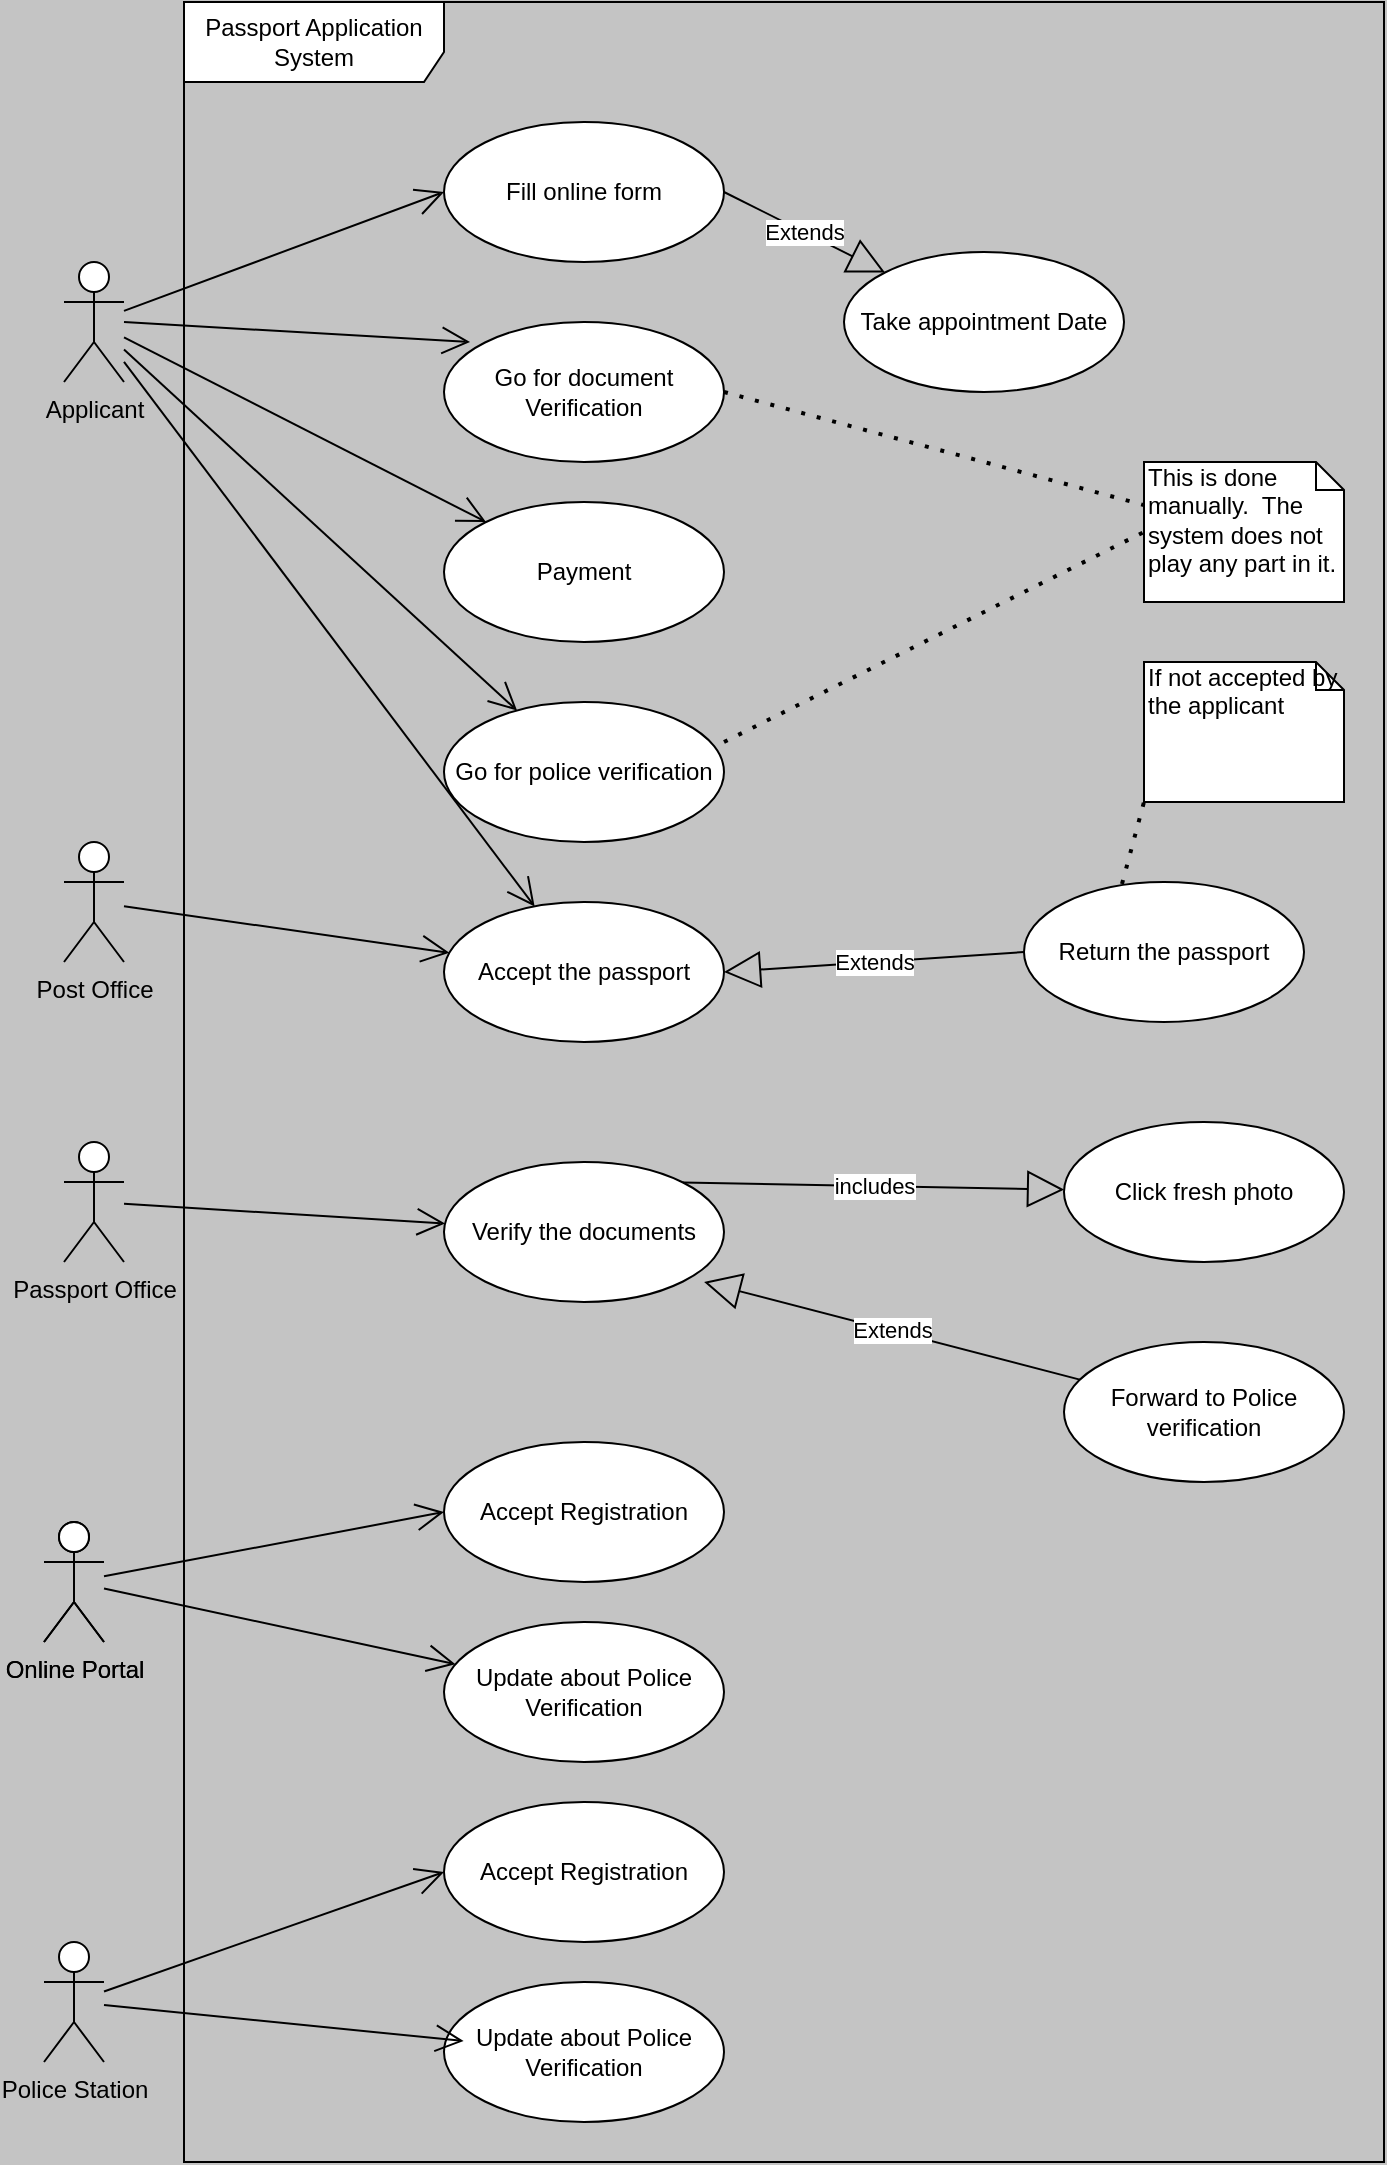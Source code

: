 <mxfile version="13.6.9" type="device"><diagram id="WzdbmIbqAi9RANnxF1Tx" name="Page-1"><mxGraphModel dx="868" dy="474" grid="1" gridSize="10" guides="1" tooltips="1" connect="1" arrows="1" fold="1" page="1" pageScale="1" pageWidth="850" pageHeight="1100" background="#C4C4C4" math="0" shadow="0"><root><mxCell id="0"/><mxCell id="1" parent="0"/><mxCell id="tyVzZwoFvn9dL33blCX9-55" value="Passport Application System&lt;br&gt;" style="shape=umlFrame;whiteSpace=wrap;html=1;width=130;height=40;" parent="1" vertex="1"><mxGeometry x="240" y="870" width="600" height="1080" as="geometry"/></mxCell><mxCell id="IirgdNluDN9N_DgyGO3W-1" value="Applicant" style="shape=umlActor;verticalLabelPosition=bottom;verticalAlign=top;html=1;" parent="1" vertex="1"><mxGeometry x="180" y="1000" width="30" height="60" as="geometry"/></mxCell><mxCell id="IirgdNluDN9N_DgyGO3W-2" value="Fill online form" style="ellipse;whiteSpace=wrap;html=1;" parent="1" vertex="1"><mxGeometry x="370" y="930" width="140" height="70" as="geometry"/></mxCell><mxCell id="tyVzZwoFvn9dL33blCX9-1" value="Take appointment Date" style="ellipse;whiteSpace=wrap;html=1;" parent="1" vertex="1"><mxGeometry x="570" y="995" width="140" height="70" as="geometry"/></mxCell><mxCell id="tyVzZwoFvn9dL33blCX9-9" value="" style="endArrow=open;endFill=1;endSize=12;html=1;entryX=0;entryY=0.5;entryDx=0;entryDy=0;" parent="1" source="IirgdNluDN9N_DgyGO3W-1" target="IirgdNluDN9N_DgyGO3W-2" edge="1"><mxGeometry width="160" relative="1" as="geometry"><mxPoint x="340" y="1030" as="sourcePoint"/><mxPoint x="500" y="1030" as="targetPoint"/></mxGeometry></mxCell><mxCell id="tyVzZwoFvn9dL33blCX9-11" value="Extends" style="endArrow=block;endSize=16;endFill=0;html=1;exitX=1;exitY=0.5;exitDx=0;exitDy=0;" parent="1" source="IirgdNluDN9N_DgyGO3W-2" target="tyVzZwoFvn9dL33blCX9-1" edge="1"><mxGeometry width="160" relative="1" as="geometry"><mxPoint x="340" y="1030" as="sourcePoint"/><mxPoint x="500" y="1030" as="targetPoint"/></mxGeometry></mxCell><mxCell id="tyVzZwoFvn9dL33blCX9-12" value="Go for document Verification" style="ellipse;whiteSpace=wrap;html=1;" parent="1" vertex="1"><mxGeometry x="370" y="1030" width="140" height="70" as="geometry"/></mxCell><mxCell id="tyVzZwoFvn9dL33blCX9-14" value="" style="endArrow=open;endFill=1;endSize=12;html=1;entryX=0.093;entryY=0.143;entryDx=0;entryDy=0;entryPerimeter=0;" parent="1" target="tyVzZwoFvn9dL33blCX9-12" edge="1"><mxGeometry width="160" relative="1" as="geometry"><mxPoint x="210" y="1030" as="sourcePoint"/><mxPoint x="370" y="1030" as="targetPoint"/></mxGeometry></mxCell><mxCell id="tyVzZwoFvn9dL33blCX9-15" value="Passport Office&lt;br&gt;" style="shape=umlActor;verticalLabelPosition=bottom;verticalAlign=top;html=1;" parent="1" vertex="1"><mxGeometry x="180" y="1440" width="30" height="60" as="geometry"/></mxCell><mxCell id="tyVzZwoFvn9dL33blCX9-18" value="Verify the documents" style="ellipse;whiteSpace=wrap;html=1;" parent="1" vertex="1"><mxGeometry x="370" y="1450" width="140" height="70" as="geometry"/></mxCell><mxCell id="tyVzZwoFvn9dL33blCX9-19" value="This is done manually.&amp;nbsp; The system does not play any part in it.&amp;nbsp;" style="shape=note;whiteSpace=wrap;html=1;size=14;verticalAlign=top;align=left;spacingTop=-6;" parent="1" vertex="1"><mxGeometry x="720" y="1100" width="100" height="70" as="geometry"/></mxCell><mxCell id="tyVzZwoFvn9dL33blCX9-20" value="includes" style="endArrow=block;endSize=16;endFill=0;html=1;exitX=1;exitY=0;exitDx=0;exitDy=0;" parent="1" source="tyVzZwoFvn9dL33blCX9-18" target="tyVzZwoFvn9dL33blCX9-21" edge="1"><mxGeometry width="160" relative="1" as="geometry"><mxPoint x="500" y="1484.5" as="sourcePoint"/><mxPoint x="660" y="1484.5" as="targetPoint"/></mxGeometry></mxCell><mxCell id="tyVzZwoFvn9dL33blCX9-21" value="Click fresh photo" style="ellipse;whiteSpace=wrap;html=1;" parent="1" vertex="1"><mxGeometry x="680" y="1430" width="140" height="70" as="geometry"/></mxCell><mxCell id="tyVzZwoFvn9dL33blCX9-22" value="" style="endArrow=open;endFill=1;endSize=12;html=1;" parent="1" source="tyVzZwoFvn9dL33blCX9-15" target="tyVzZwoFvn9dL33blCX9-18" edge="1"><mxGeometry width="160" relative="1" as="geometry"><mxPoint x="220" y="1481" as="sourcePoint"/><mxPoint x="500" y="1570" as="targetPoint"/></mxGeometry></mxCell><mxCell id="tyVzZwoFvn9dL33blCX9-25" value="Forward to Police verification" style="ellipse;whiteSpace=wrap;html=1;" parent="1" vertex="1"><mxGeometry x="680" y="1540" width="140" height="70" as="geometry"/></mxCell><mxCell id="tyVzZwoFvn9dL33blCX9-26" value="Extends" style="endArrow=block;endSize=16;endFill=0;html=1;entryX=0.929;entryY=0.857;entryDx=0;entryDy=0;entryPerimeter=0;" parent="1" source="tyVzZwoFvn9dL33blCX9-25" target="tyVzZwoFvn9dL33blCX9-18" edge="1"><mxGeometry width="160" relative="1" as="geometry"><mxPoint x="340" y="1560" as="sourcePoint"/><mxPoint x="500" y="1560" as="targetPoint"/></mxGeometry></mxCell><mxCell id="tyVzZwoFvn9dL33blCX9-27" value="Go for police verification" style="ellipse;whiteSpace=wrap;html=1;" parent="1" vertex="1"><mxGeometry x="370" y="1220" width="140" height="70" as="geometry"/></mxCell><mxCell id="tyVzZwoFvn9dL33blCX9-28" value="" style="endArrow=open;endFill=1;endSize=12;html=1;" parent="1" source="IirgdNluDN9N_DgyGO3W-1" target="tyVzZwoFvn9dL33blCX9-27" edge="1"><mxGeometry width="160" relative="1" as="geometry"><mxPoint x="340" y="1220" as="sourcePoint"/><mxPoint x="500" y="1220" as="targetPoint"/></mxGeometry></mxCell><mxCell id="tyVzZwoFvn9dL33blCX9-29" value="Accept the passport" style="ellipse;whiteSpace=wrap;html=1;" parent="1" vertex="1"><mxGeometry x="370" y="1320" width="140" height="70" as="geometry"/></mxCell><mxCell id="tyVzZwoFvn9dL33blCX9-30" value="Post Office" style="shape=umlActor;verticalLabelPosition=bottom;verticalAlign=top;html=1;" parent="1" vertex="1"><mxGeometry x="180" y="1290" width="30" height="60" as="geometry"/></mxCell><mxCell id="tyVzZwoFvn9dL33blCX9-31" value="" style="endArrow=open;endFill=1;endSize=12;html=1;" parent="1" source="tyVzZwoFvn9dL33blCX9-30" target="tyVzZwoFvn9dL33blCX9-29" edge="1"><mxGeometry width="160" relative="1" as="geometry"><mxPoint x="340" y="1470" as="sourcePoint"/><mxPoint x="500" y="1470" as="targetPoint"/></mxGeometry></mxCell><mxCell id="tyVzZwoFvn9dL33blCX9-32" value="" style="endArrow=open;endFill=1;endSize=12;html=1;" parent="1" source="IirgdNluDN9N_DgyGO3W-1" target="tyVzZwoFvn9dL33blCX9-29" edge="1"><mxGeometry width="160" relative="1" as="geometry"><mxPoint x="340" y="1220" as="sourcePoint"/><mxPoint x="500" y="1220" as="targetPoint"/></mxGeometry></mxCell><mxCell id="tyVzZwoFvn9dL33blCX9-33" value="Return the passport" style="ellipse;whiteSpace=wrap;html=1;" parent="1" vertex="1"><mxGeometry x="660" y="1310" width="140" height="70" as="geometry"/></mxCell><mxCell id="tyVzZwoFvn9dL33blCX9-34" value="Extends" style="endArrow=block;endSize=16;endFill=0;html=1;entryX=1;entryY=0.5;entryDx=0;entryDy=0;exitX=0;exitY=0.5;exitDx=0;exitDy=0;" parent="1" source="tyVzZwoFvn9dL33blCX9-33" target="tyVzZwoFvn9dL33blCX9-29" edge="1"><mxGeometry width="160" relative="1" as="geometry"><mxPoint x="340" y="1470" as="sourcePoint"/><mxPoint x="500" y="1470" as="targetPoint"/></mxGeometry></mxCell><mxCell id="tyVzZwoFvn9dL33blCX9-50" value="" style="endArrow=none;dashed=1;html=1;dashPattern=1 3;strokeWidth=2;exitX=1;exitY=0.5;exitDx=0;exitDy=0;" parent="1" source="tyVzZwoFvn9dL33blCX9-12" target="tyVzZwoFvn9dL33blCX9-19" edge="1"><mxGeometry width="50" height="50" relative="1" as="geometry"><mxPoint x="400" y="1240" as="sourcePoint"/><mxPoint x="450" y="1190" as="targetPoint"/></mxGeometry></mxCell><mxCell id="tyVzZwoFvn9dL33blCX9-51" value="" style="endArrow=none;dashed=1;html=1;dashPattern=1 3;strokeWidth=2;exitX=1;exitY=0.286;exitDx=0;exitDy=0;exitPerimeter=0;entryX=0;entryY=0.5;entryDx=0;entryDy=0;entryPerimeter=0;" parent="1" source="tyVzZwoFvn9dL33blCX9-27" target="tyVzZwoFvn9dL33blCX9-19" edge="1"><mxGeometry width="50" height="50" relative="1" as="geometry"><mxPoint x="510" y="1075" as="sourcePoint"/><mxPoint x="610" y="1128.333" as="targetPoint"/></mxGeometry></mxCell><mxCell id="tyVzZwoFvn9dL33blCX9-52" value="If not accepted by the applicant" style="shape=note;whiteSpace=wrap;html=1;size=14;verticalAlign=top;align=left;spacingTop=-6;" parent="1" vertex="1"><mxGeometry x="720" y="1200" width="100" height="70" as="geometry"/></mxCell><mxCell id="tyVzZwoFvn9dL33blCX9-53" value="" style="endArrow=none;dashed=1;html=1;dashPattern=1 3;strokeWidth=2;exitX=0.35;exitY=0.014;exitDx=0;exitDy=0;exitPerimeter=0;entryX=0;entryY=1;entryDx=0;entryDy=0;entryPerimeter=0;" parent="1" source="tyVzZwoFvn9dL33blCX9-33" target="tyVzZwoFvn9dL33blCX9-52" edge="1"><mxGeometry width="50" height="50" relative="1" as="geometry"><mxPoint x="510" y="1200.02" as="sourcePoint"/><mxPoint x="737.642" y="1280" as="targetPoint"/></mxGeometry></mxCell><mxCell id="827uVxzzqWeiS8FXba4j-1" value="Online Portal" style="shape=umlActor;verticalLabelPosition=bottom;verticalAlign=top;html=1;" vertex="1" parent="1"><mxGeometry x="170" y="1630" width="30" height="60" as="geometry"/></mxCell><mxCell id="827uVxzzqWeiS8FXba4j-2" value="Accept Registration" style="ellipse;whiteSpace=wrap;html=1;" vertex="1" parent="1"><mxGeometry x="370" y="1590" width="140" height="70" as="geometry"/></mxCell><mxCell id="827uVxzzqWeiS8FXba4j-3" value="Update about Police Verification" style="ellipse;whiteSpace=wrap;html=1;" vertex="1" parent="1"><mxGeometry x="370" y="1680" width="140" height="70" as="geometry"/></mxCell><mxCell id="827uVxzzqWeiS8FXba4j-4" value="" style="endArrow=open;endFill=1;endSize=12;html=1;entryX=0;entryY=0.5;entryDx=0;entryDy=0;" edge="1" parent="1" source="827uVxzzqWeiS8FXba4j-1" target="827uVxzzqWeiS8FXba4j-2"><mxGeometry width="160" relative="1" as="geometry"><mxPoint x="250" y="1670.387" as="sourcePoint"/><mxPoint x="400.564" y="1679.998" as="targetPoint"/></mxGeometry></mxCell><mxCell id="827uVxzzqWeiS8FXba4j-5" value="" style="endArrow=open;endFill=1;endSize=12;html=1;" edge="1" parent="1" source="827uVxzzqWeiS8FXba4j-1" target="827uVxzzqWeiS8FXba4j-3"><mxGeometry width="160" relative="1" as="geometry"><mxPoint x="250" y="1702.162" as="sourcePoint"/><mxPoint x="420" y="1670" as="targetPoint"/></mxGeometry></mxCell><mxCell id="827uVxzzqWeiS8FXba4j-6" value="Online Portal" style="shape=umlActor;verticalLabelPosition=bottom;verticalAlign=top;html=1;" vertex="1" parent="1"><mxGeometry x="170" y="1630" width="30" height="60" as="geometry"/></mxCell><mxCell id="827uVxzzqWeiS8FXba4j-7" value="Accept Registration" style="ellipse;whiteSpace=wrap;html=1;" vertex="1" parent="1"><mxGeometry x="370" y="1770" width="140" height="70" as="geometry"/></mxCell><mxCell id="827uVxzzqWeiS8FXba4j-8" value="Update about Police Verification" style="ellipse;whiteSpace=wrap;html=1;" vertex="1" parent="1"><mxGeometry x="370" y="1860" width="140" height="70" as="geometry"/></mxCell><mxCell id="827uVxzzqWeiS8FXba4j-9" value="Police Station" style="shape=umlActor;verticalLabelPosition=bottom;verticalAlign=top;html=1;" vertex="1" parent="1"><mxGeometry x="170" y="1840" width="30" height="60" as="geometry"/></mxCell><mxCell id="827uVxzzqWeiS8FXba4j-10" value="" style="endArrow=open;endFill=1;endSize=12;html=1;entryX=0;entryY=0.5;entryDx=0;entryDy=0;" edge="1" parent="1" source="827uVxzzqWeiS8FXba4j-9" target="827uVxzzqWeiS8FXba4j-7"><mxGeometry width="160" relative="1" as="geometry"><mxPoint x="210" y="1673.235" as="sourcePoint"/><mxPoint x="385.725" y="1711.137" as="targetPoint"/></mxGeometry></mxCell><mxCell id="827uVxzzqWeiS8FXba4j-11" value="" style="endArrow=open;endFill=1;endSize=12;html=1;entryX=0.233;entryY=0.944;entryDx=0;entryDy=0;entryPerimeter=0;" edge="1" parent="1" source="827uVxzzqWeiS8FXba4j-9" target="tyVzZwoFvn9dL33blCX9-55"><mxGeometry width="160" relative="1" as="geometry"><mxPoint x="210" y="1673.235" as="sourcePoint"/><mxPoint x="385.725" y="1711.137" as="targetPoint"/></mxGeometry></mxCell><mxCell id="827uVxzzqWeiS8FXba4j-12" value="Payment" style="ellipse;whiteSpace=wrap;html=1;" vertex="1" parent="1"><mxGeometry x="370" y="1120" width="140" height="70" as="geometry"/></mxCell><mxCell id="827uVxzzqWeiS8FXba4j-13" value="" style="endArrow=open;endFill=1;endSize=12;html=1;" edge="1" parent="1" source="IirgdNluDN9N_DgyGO3W-1" target="827uVxzzqWeiS8FXba4j-12"><mxGeometry width="160" relative="1" as="geometry"><mxPoint x="210" y="1030" as="sourcePoint"/><mxPoint x="434.479" y="1234.841" as="targetPoint"/></mxGeometry></mxCell></root></mxGraphModel></diagram></mxfile>